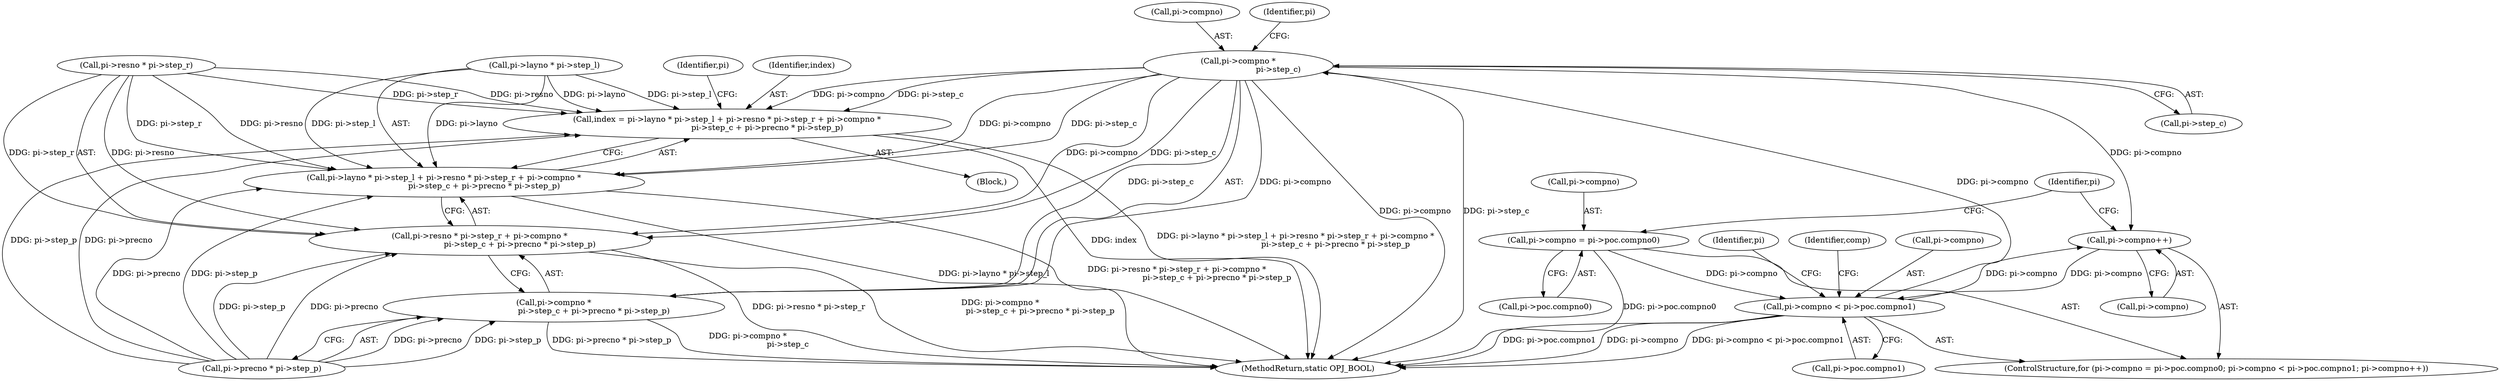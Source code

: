 digraph "0_openjpeg_d27ccf01c68a31ad62b33d2dc1ba2bb1eeaafe7b_1@pointer" {
"1000780" [label="(Call,pi->compno *\n                                pi->step_c)"];
"1000414" [label="(Call,pi->compno < pi->poc.compno1)"];
"1000423" [label="(Call,pi->compno++)"];
"1000780" [label="(Call,pi->compno *\n                                pi->step_c)"];
"1000405" [label="(Call,pi->compno = pi->poc.compno0)"];
"1000761" [label="(Call,index = pi->layno * pi->step_l + pi->resno * pi->step_r + pi->compno *\n                                pi->step_c + pi->precno * pi->step_p)"];
"1000763" [label="(Call,pi->layno * pi->step_l + pi->resno * pi->step_r + pi->compno *\n                                pi->step_c + pi->precno * pi->step_p)"];
"1000771" [label="(Call,pi->resno * pi->step_r + pi->compno *\n                                pi->step_c + pi->precno * pi->step_p)"];
"1000779" [label="(Call,pi->compno *\n                                pi->step_c + pi->precno * pi->step_p)"];
"1000772" [label="(Call,pi->resno * pi->step_r)"];
"1000779" [label="(Call,pi->compno *\n                                pi->step_c + pi->precno * pi->step_p)"];
"1000784" [label="(Call,pi->step_c)"];
"1000771" [label="(Call,pi->resno * pi->step_r + pi->compno *\n                                pi->step_c + pi->precno * pi->step_p)"];
"1000763" [label="(Call,pi->layno * pi->step_l + pi->resno * pi->step_r + pi->compno *\n                                pi->step_c + pi->precno * pi->step_p)"];
"1000798" [label="(Identifier,pi)"];
"1000424" [label="(Call,pi->compno)"];
"1000416" [label="(Identifier,pi)"];
"1000781" [label="(Call,pi->compno)"];
"1000760" [label="(Block,)"];
"1000761" [label="(Call,index = pi->layno * pi->step_l + pi->resno * pi->step_r + pi->compno *\n                                pi->step_c + pi->precno * pi->step_p)"];
"1000414" [label="(Call,pi->compno < pi->poc.compno1)"];
"1000406" [label="(Call,pi->compno)"];
"1000418" [label="(Call,pi->poc.compno1)"];
"1000787" [label="(Call,pi->precno * pi->step_p)"];
"1000404" [label="(ControlStructure,for (pi->compno = pi->poc.compno0; pi->compno < pi->poc.compno1; pi->compno++))"];
"1000409" [label="(Call,pi->poc.compno0)"];
"1000764" [label="(Call,pi->layno * pi->step_l)"];
"1000814" [label="(MethodReturn,static OPJ_BOOL)"];
"1000423" [label="(Call,pi->compno++)"];
"1000780" [label="(Call,pi->compno *\n                                pi->step_c)"];
"1000762" [label="(Identifier,index)"];
"1000438" [label="(Identifier,comp)"];
"1000415" [label="(Call,pi->compno)"];
"1000405" [label="(Call,pi->compno = pi->poc.compno0)"];
"1000384" [label="(Identifier,pi)"];
"1000789" [label="(Identifier,pi)"];
"1000780" -> "1000779"  [label="AST: "];
"1000780" -> "1000784"  [label="CFG: "];
"1000781" -> "1000780"  [label="AST: "];
"1000784" -> "1000780"  [label="AST: "];
"1000789" -> "1000780"  [label="CFG: "];
"1000780" -> "1000814"  [label="DDG: pi->compno"];
"1000780" -> "1000814"  [label="DDG: pi->step_c"];
"1000780" -> "1000423"  [label="DDG: pi->compno"];
"1000780" -> "1000761"  [label="DDG: pi->compno"];
"1000780" -> "1000761"  [label="DDG: pi->step_c"];
"1000780" -> "1000763"  [label="DDG: pi->compno"];
"1000780" -> "1000763"  [label="DDG: pi->step_c"];
"1000780" -> "1000771"  [label="DDG: pi->compno"];
"1000780" -> "1000771"  [label="DDG: pi->step_c"];
"1000780" -> "1000779"  [label="DDG: pi->compno"];
"1000780" -> "1000779"  [label="DDG: pi->step_c"];
"1000414" -> "1000780"  [label="DDG: pi->compno"];
"1000414" -> "1000404"  [label="AST: "];
"1000414" -> "1000418"  [label="CFG: "];
"1000415" -> "1000414"  [label="AST: "];
"1000418" -> "1000414"  [label="AST: "];
"1000438" -> "1000414"  [label="CFG: "];
"1000384" -> "1000414"  [label="CFG: "];
"1000414" -> "1000814"  [label="DDG: pi->compno < pi->poc.compno1"];
"1000414" -> "1000814"  [label="DDG: pi->poc.compno1"];
"1000414" -> "1000814"  [label="DDG: pi->compno"];
"1000423" -> "1000414"  [label="DDG: pi->compno"];
"1000405" -> "1000414"  [label="DDG: pi->compno"];
"1000414" -> "1000423"  [label="DDG: pi->compno"];
"1000423" -> "1000404"  [label="AST: "];
"1000423" -> "1000424"  [label="CFG: "];
"1000424" -> "1000423"  [label="AST: "];
"1000416" -> "1000423"  [label="CFG: "];
"1000405" -> "1000404"  [label="AST: "];
"1000405" -> "1000409"  [label="CFG: "];
"1000406" -> "1000405"  [label="AST: "];
"1000409" -> "1000405"  [label="AST: "];
"1000416" -> "1000405"  [label="CFG: "];
"1000405" -> "1000814"  [label="DDG: pi->poc.compno0"];
"1000761" -> "1000760"  [label="AST: "];
"1000761" -> "1000763"  [label="CFG: "];
"1000762" -> "1000761"  [label="AST: "];
"1000763" -> "1000761"  [label="AST: "];
"1000798" -> "1000761"  [label="CFG: "];
"1000761" -> "1000814"  [label="DDG: index"];
"1000761" -> "1000814"  [label="DDG: pi->layno * pi->step_l + pi->resno * pi->step_r + pi->compno *\n                                pi->step_c + pi->precno * pi->step_p"];
"1000764" -> "1000761"  [label="DDG: pi->layno"];
"1000764" -> "1000761"  [label="DDG: pi->step_l"];
"1000772" -> "1000761"  [label="DDG: pi->resno"];
"1000772" -> "1000761"  [label="DDG: pi->step_r"];
"1000787" -> "1000761"  [label="DDG: pi->precno"];
"1000787" -> "1000761"  [label="DDG: pi->step_p"];
"1000763" -> "1000771"  [label="CFG: "];
"1000764" -> "1000763"  [label="AST: "];
"1000771" -> "1000763"  [label="AST: "];
"1000763" -> "1000814"  [label="DDG: pi->layno * pi->step_l"];
"1000763" -> "1000814"  [label="DDG: pi->resno * pi->step_r + pi->compno *\n                                pi->step_c + pi->precno * pi->step_p"];
"1000764" -> "1000763"  [label="DDG: pi->layno"];
"1000764" -> "1000763"  [label="DDG: pi->step_l"];
"1000772" -> "1000763"  [label="DDG: pi->resno"];
"1000772" -> "1000763"  [label="DDG: pi->step_r"];
"1000787" -> "1000763"  [label="DDG: pi->precno"];
"1000787" -> "1000763"  [label="DDG: pi->step_p"];
"1000771" -> "1000779"  [label="CFG: "];
"1000772" -> "1000771"  [label="AST: "];
"1000779" -> "1000771"  [label="AST: "];
"1000771" -> "1000814"  [label="DDG: pi->resno * pi->step_r"];
"1000771" -> "1000814"  [label="DDG: pi->compno *\n                                pi->step_c + pi->precno * pi->step_p"];
"1000772" -> "1000771"  [label="DDG: pi->resno"];
"1000772" -> "1000771"  [label="DDG: pi->step_r"];
"1000787" -> "1000771"  [label="DDG: pi->precno"];
"1000787" -> "1000771"  [label="DDG: pi->step_p"];
"1000779" -> "1000787"  [label="CFG: "];
"1000787" -> "1000779"  [label="AST: "];
"1000779" -> "1000814"  [label="DDG: pi->compno *\n                                pi->step_c"];
"1000779" -> "1000814"  [label="DDG: pi->precno * pi->step_p"];
"1000787" -> "1000779"  [label="DDG: pi->precno"];
"1000787" -> "1000779"  [label="DDG: pi->step_p"];
}
